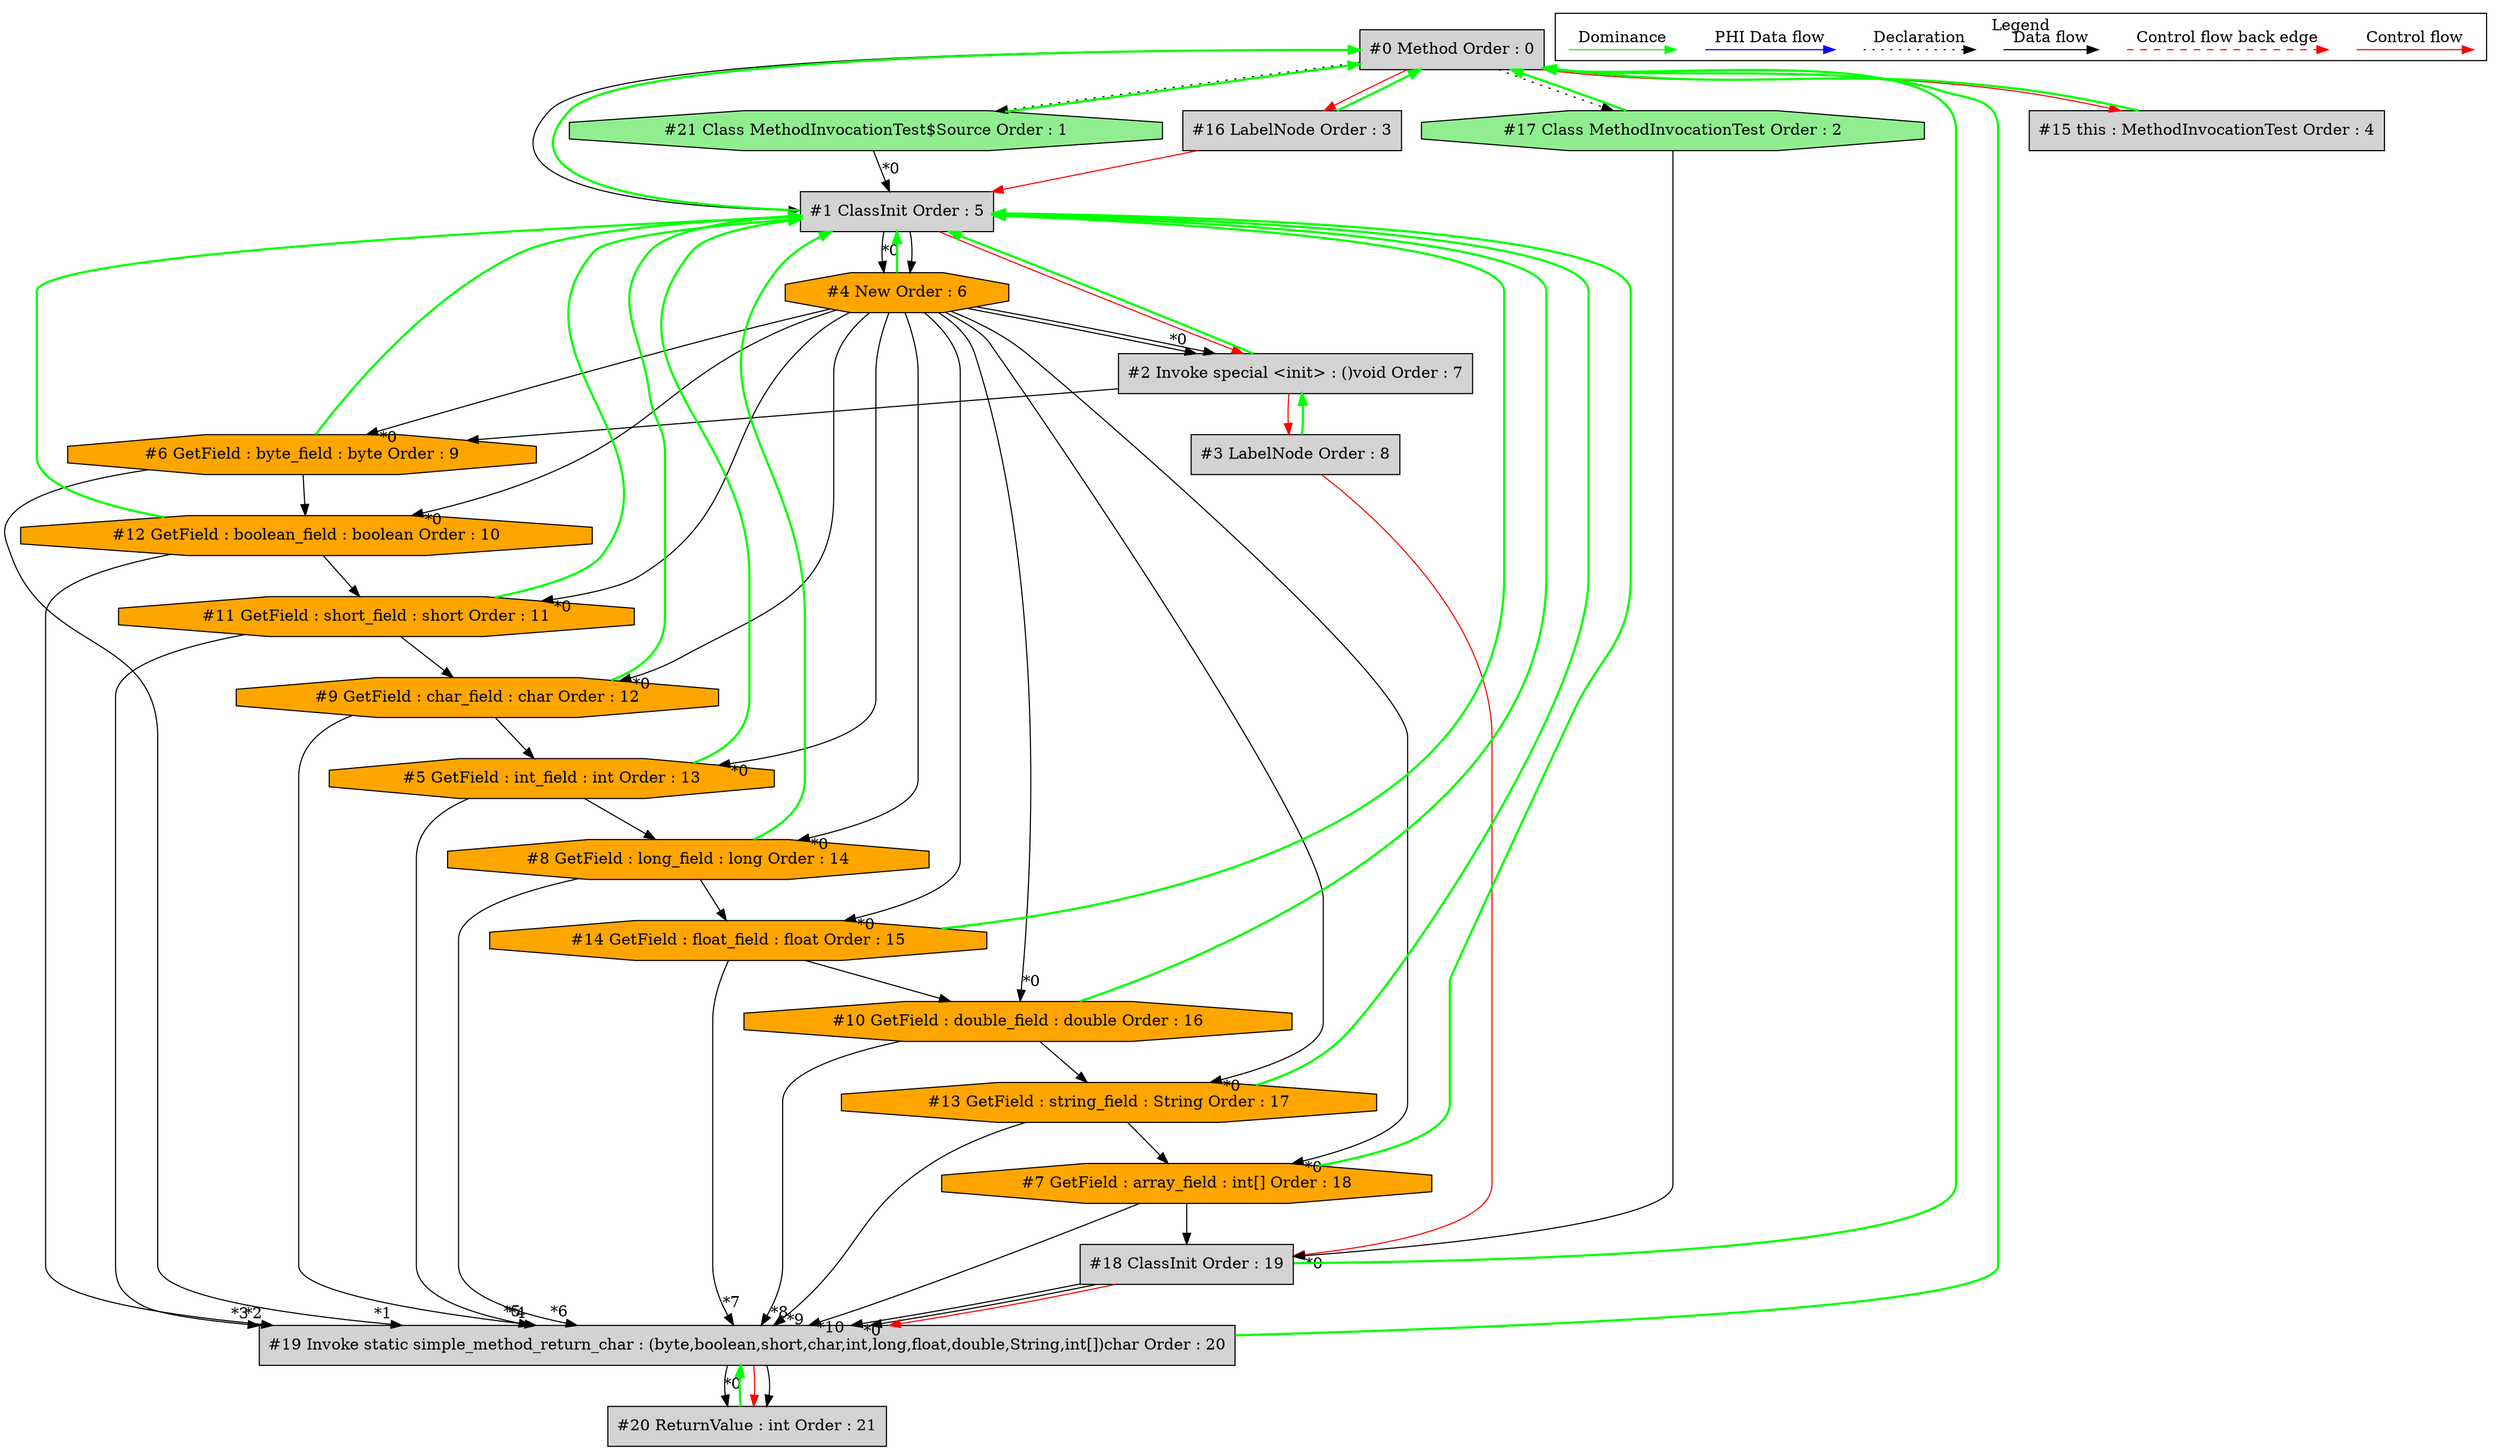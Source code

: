 digraph debugoutput {
 node0[label="#0 Method Order : 0",shape=box, fillcolor=lightgrey, style=filled];
 node1[label="#1 ClassInit Order : 5",shape=box, fillcolor=lightgrey, style=filled];
 node1 -> node0[dir="forward" color="green" penwidth="2"];
 node21 -> node1[headlabel="*0", labeldistance=2];
 node16 -> node1[labeldistance=2, color=red, fontcolor=red];
 node0 -> node1;
 node2[label="#2 Invoke special <init> : ()void Order : 7",shape=box, fillcolor=lightgrey, style=filled];
 node2 -> node1[dir="forward" color="green" penwidth="2"];
 node4 -> node2[headlabel="*0", labeldistance=2];
 node1 -> node2[labeldistance=2, color=red, fontcolor=red];
 node4 -> node2;
 node3[label="#3 LabelNode Order : 8",shape=box, fillcolor=lightgrey, style=filled];
 node3 -> node2[dir="forward" color="green" penwidth="2"];
 node2 -> node3[labeldistance=2, color=red, fontcolor=red];
 node4[label="#4 New Order : 6",shape=octagon, fillcolor=orange, style=filled];
 node4 -> node1[dir="forward" color="green" penwidth="2"];
 node1 -> node4[headlabel="*0", labeldistance=2];
 node1 -> node4;
 node5[label="#5 GetField : int_field : int Order : 13",shape=octagon, fillcolor=orange, style=filled];
 node5 -> node1[dir="forward" color="green" penwidth="2"];
 node4 -> node5[headlabel="*0", labeldistance=2];
 node9 -> node5;
 node6[label="#6 GetField : byte_field : byte Order : 9",shape=octagon, fillcolor=orange, style=filled];
 node6 -> node1[dir="forward" color="green" penwidth="2"];
 node4 -> node6[headlabel="*0", labeldistance=2];
 node2 -> node6;
 node7[label="#7 GetField : array_field : int[] Order : 18",shape=octagon, fillcolor=orange, style=filled];
 node7 -> node1[dir="forward" color="green" penwidth="2"];
 node4 -> node7[headlabel="*0", labeldistance=2];
 node13 -> node7;
 node8[label="#8 GetField : long_field : long Order : 14",shape=octagon, fillcolor=orange, style=filled];
 node8 -> node1[dir="forward" color="green" penwidth="2"];
 node4 -> node8[headlabel="*0", labeldistance=2];
 node5 -> node8;
 node9[label="#9 GetField : char_field : char Order : 12",shape=octagon, fillcolor=orange, style=filled];
 node9 -> node1[dir="forward" color="green" penwidth="2"];
 node4 -> node9[headlabel="*0", labeldistance=2];
 node11 -> node9;
 node10[label="#10 GetField : double_field : double Order : 16",shape=octagon, fillcolor=orange, style=filled];
 node10 -> node1[dir="forward" color="green" penwidth="2"];
 node4 -> node10[headlabel="*0", labeldistance=2];
 node14 -> node10;
 node11[label="#11 GetField : short_field : short Order : 11",shape=octagon, fillcolor=orange, style=filled];
 node11 -> node1[dir="forward" color="green" penwidth="2"];
 node4 -> node11[headlabel="*0", labeldistance=2];
 node12 -> node11;
 node12[label="#12 GetField : boolean_field : boolean Order : 10",shape=octagon, fillcolor=orange, style=filled];
 node12 -> node1[dir="forward" color="green" penwidth="2"];
 node4 -> node12[headlabel="*0", labeldistance=2];
 node6 -> node12;
 node13[label="#13 GetField : string_field : String Order : 17",shape=octagon, fillcolor=orange, style=filled];
 node13 -> node1[dir="forward" color="green" penwidth="2"];
 node4 -> node13[headlabel="*0", labeldistance=2];
 node10 -> node13;
 node14[label="#14 GetField : float_field : float Order : 15",shape=octagon, fillcolor=orange, style=filled];
 node14 -> node1[dir="forward" color="green" penwidth="2"];
 node4 -> node14[headlabel="*0", labeldistance=2];
 node8 -> node14;
 node15[label="#15 this : MethodInvocationTest Order : 4",shape=box, fillcolor=lightgrey, style=filled];
 node15 -> node0[dir="forward" color="green" penwidth="2"];
 node0 -> node15[labeldistance=2, color=red, fontcolor=red];
 node16[label="#16 LabelNode Order : 3",shape=box, fillcolor=lightgrey, style=filled];
 node16 -> node0[dir="forward" color="green" penwidth="2"];
 node0 -> node16[labeldistance=2, color=red, fontcolor=red];
 node17[label="#17 Class MethodInvocationTest Order : 2",shape=octagon, fillcolor=lightgreen, style=filled];
 node17 -> node0[dir="forward" color="green" penwidth="2"];
 node0 -> node17[style=dotted];
 node18[label="#18 ClassInit Order : 19",shape=box, fillcolor=lightgrey, style=filled];
 node18 -> node0[dir="forward" color="green" penwidth="2"];
 node17 -> node18[headlabel="*0", labeldistance=2];
 node7 -> node18;
 node3 -> node18[labeldistance=2, color=red, fontcolor=red];
 node19[label="#19 Invoke static simple_method_return_char : (byte,boolean,short,char,int,long,float,double,String,int[])char Order : 20",shape=box, fillcolor=lightgrey, style=filled];
 node19 -> node0[dir="forward" color="green" penwidth="2"];
 node18 -> node19[headlabel="*0", labeldistance=2];
 node6 -> node19[headlabel="*1", labeldistance=2];
 node12 -> node19[headlabel="*2", labeldistance=2];
 node11 -> node19[headlabel="*3", labeldistance=2];
 node9 -> node19[headlabel="*4", labeldistance=2];
 node5 -> node19[headlabel="*5", labeldistance=2];
 node8 -> node19[headlabel="*6", labeldistance=2];
 node14 -> node19[headlabel="*7", labeldistance=2];
 node10 -> node19[headlabel="*8", labeldistance=2];
 node13 -> node19[headlabel="*9", labeldistance=2];
 node7 -> node19[headlabel="*10", labeldistance=2];
 node18 -> node19;
 node18 -> node19[labeldistance=2, color=red, fontcolor=red];
 node20[label="#20 ReturnValue : int Order : 21",shape=box, fillcolor=lightgrey, style=filled];
 node20 -> node19[dir="forward" color="green" penwidth="2"];
 node19 -> node20[headlabel="*0", labeldistance=2];
 node19 -> node20[labeldistance=2, color=red, fontcolor=red];
 node19 -> node20;
 node21[label="#21 Class MethodInvocationTest$Source Order : 1",shape=octagon, fillcolor=lightgreen, style=filled];
 node21 -> node0[dir="forward" color="green" penwidth="2"];
 node0 -> node21[style=dotted];
 subgraph cluster_000 {
  label = "Legend";
  node [shape=point]
  {
   rank=same;
   c0 [style = invis];
   c1 [style = invis];
   c2 [style = invis];
   c3 [style = invis];
   d0 [style = invis];
   d1 [style = invis];
   d2 [style = invis];
   d3 [style = invis];
   d4 [style = invis];
   d5 [style = invis];
   d6 [style = invis];
   d7 [style = invis];
  }
  c0 -> c1 [label="Control flow", style=solid, color=red]
  c2 -> c3 [label="Control flow back edge", style=dashed, color=red]
  d0 -> d1 [label="Data flow"]
  d2 -> d3 [label="Declaration", style=dotted]
  d4 -> d5 [label="PHI Data flow", color=blue]
  d6 -> d7 [label="Dominance", color=green]
 }

}
